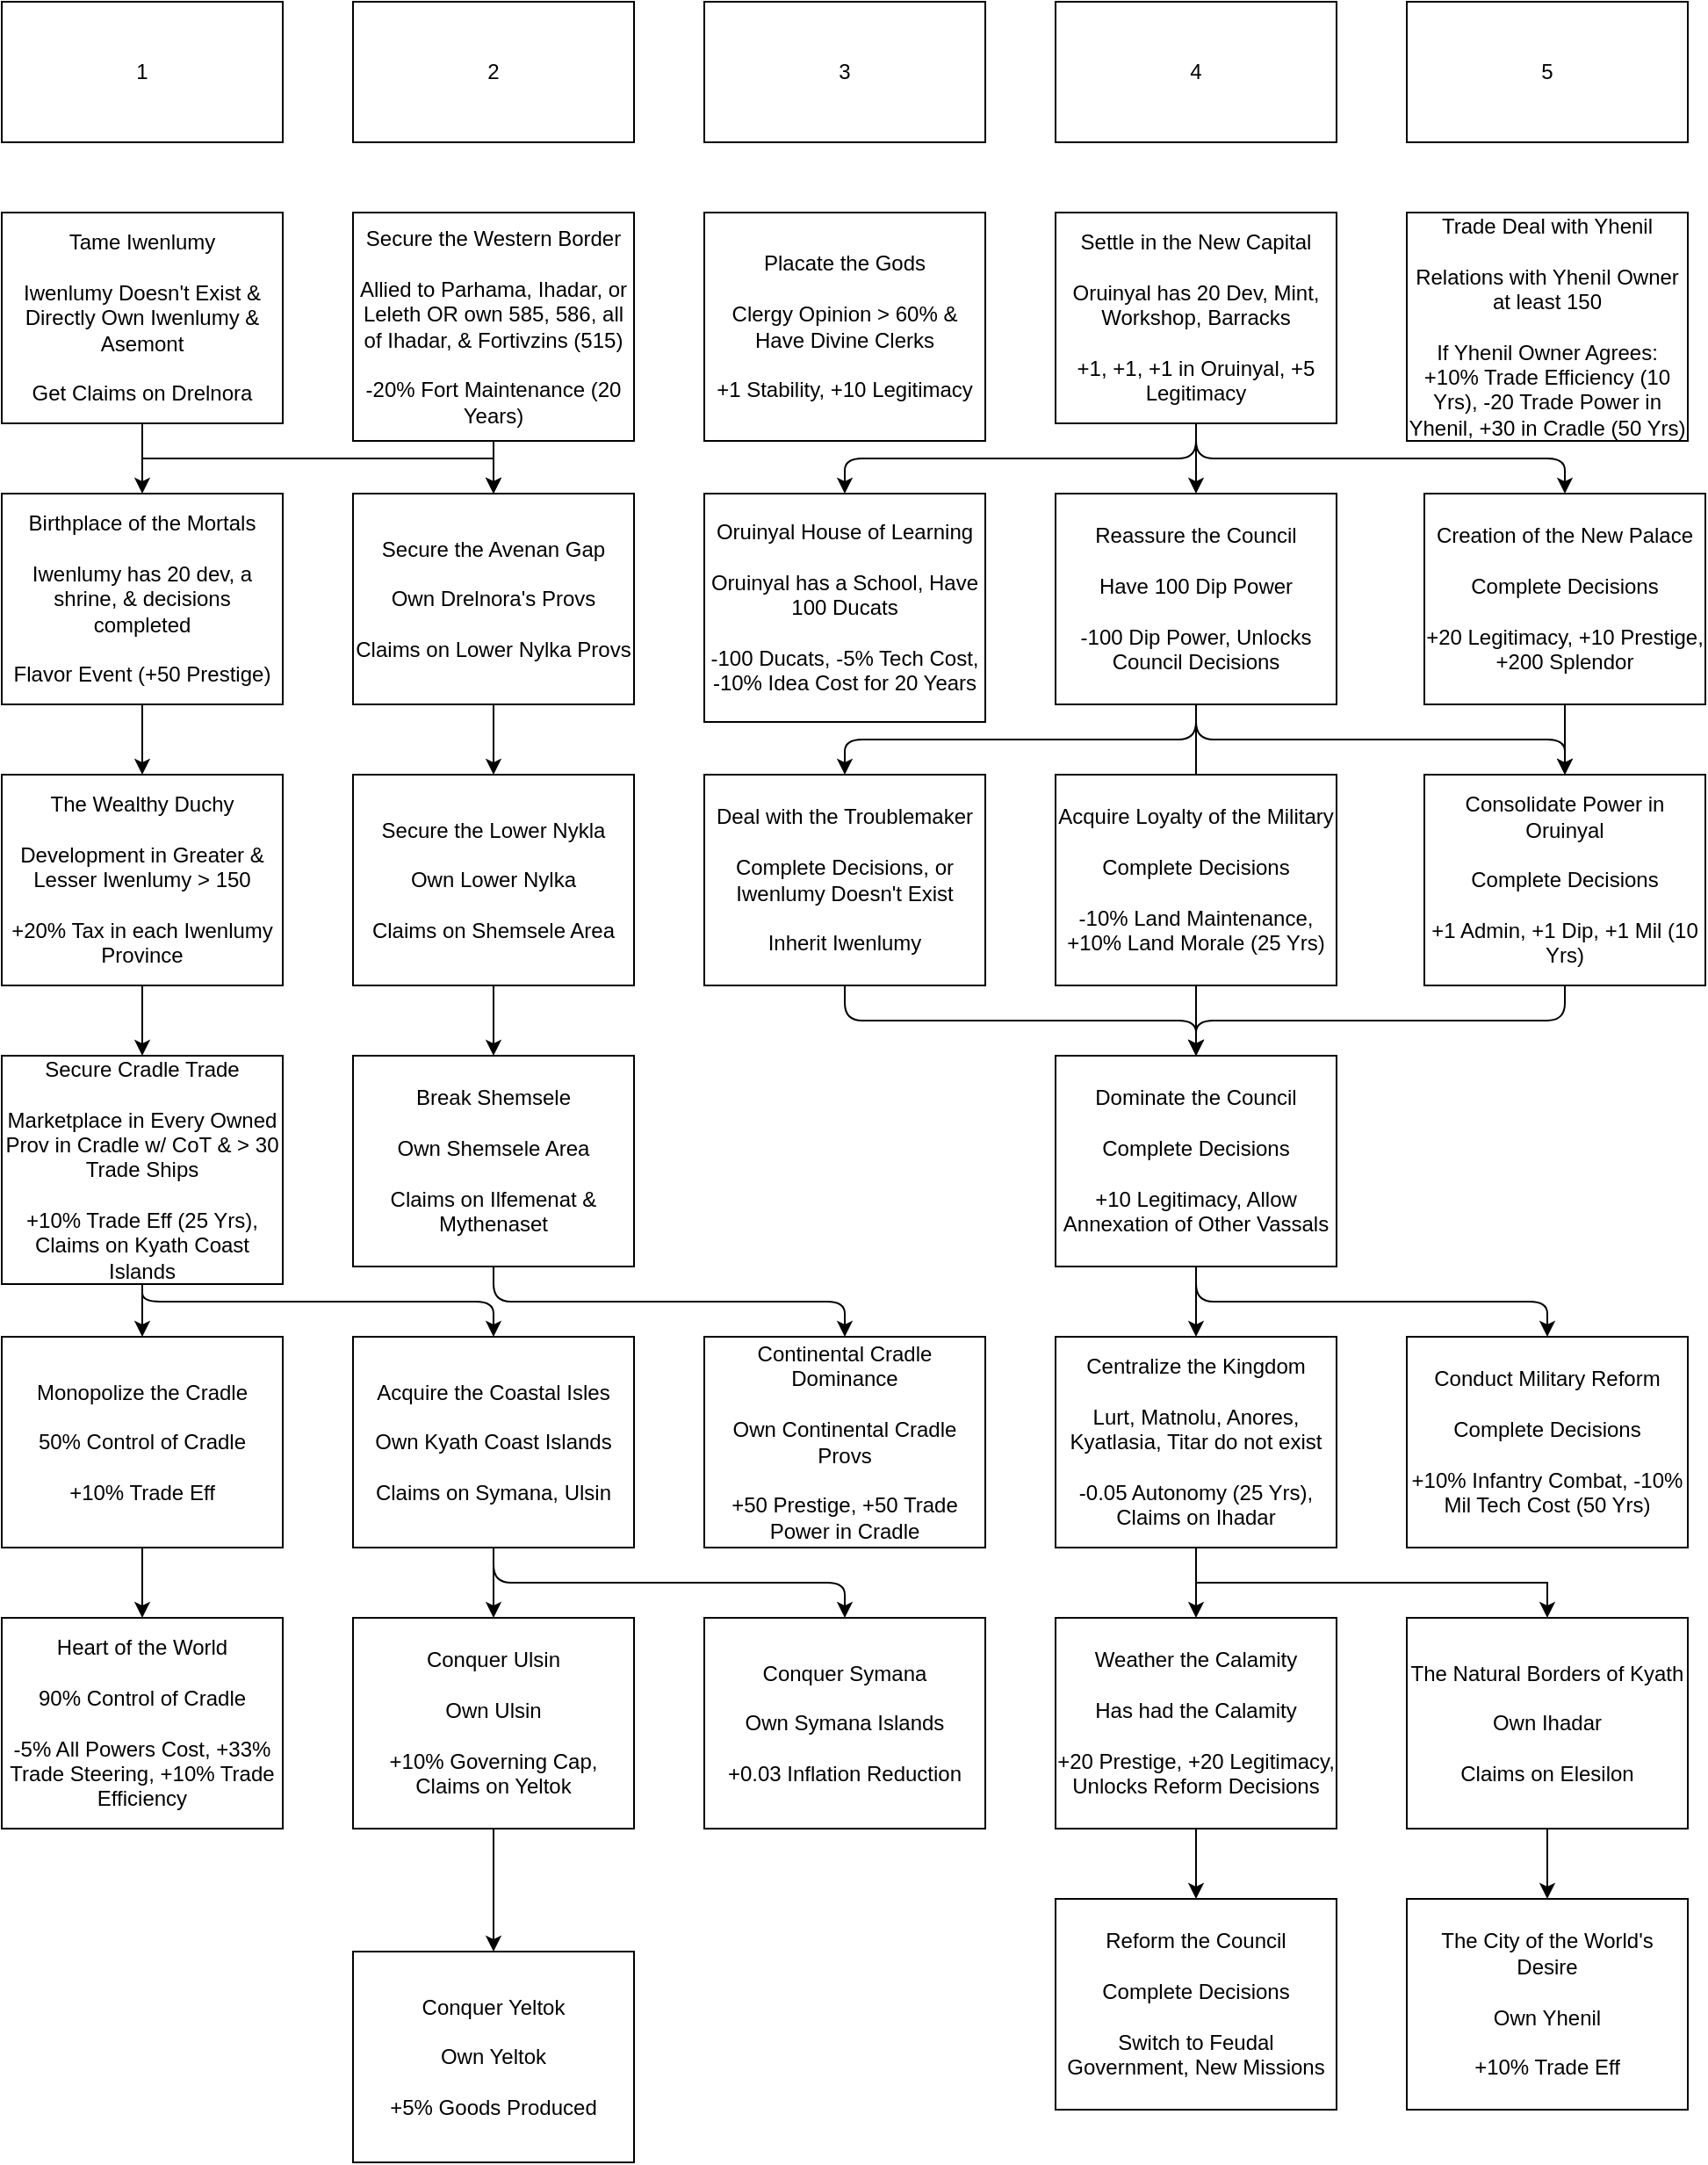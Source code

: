 <mxfile version="19.0.3" type="device"><diagram id="8blluzyVBmD7T7PKfZYE" name="Page-1"><mxGraphModel dx="1185" dy="721" grid="1" gridSize="10" guides="1" tooltips="1" connect="1" arrows="1" fold="1" page="1" pageScale="1" pageWidth="850" pageHeight="1100" math="0" shadow="0"><root><mxCell id="0"/><mxCell id="1" parent="0"/><mxCell id="V4ya80lvYqjHVNn7yHLr-1" value="1" style="rounded=0;whiteSpace=wrap;html=1;" parent="1" vertex="1"><mxGeometry x="40" y="40" width="160" height="80" as="geometry"/></mxCell><mxCell id="V4ya80lvYqjHVNn7yHLr-2" value="2" style="rounded=0;whiteSpace=wrap;html=1;" parent="1" vertex="1"><mxGeometry x="240" y="40" width="160" height="80" as="geometry"/></mxCell><mxCell id="V4ya80lvYqjHVNn7yHLr-3" value="3" style="rounded=0;whiteSpace=wrap;html=1;" parent="1" vertex="1"><mxGeometry x="440" y="40" width="160" height="80" as="geometry"/></mxCell><mxCell id="V4ya80lvYqjHVNn7yHLr-4" value="4" style="rounded=0;whiteSpace=wrap;html=1;" parent="1" vertex="1"><mxGeometry x="640" y="40" width="160" height="80" as="geometry"/></mxCell><mxCell id="V4ya80lvYqjHVNn7yHLr-5" value="5" style="rounded=0;whiteSpace=wrap;html=1;" parent="1" vertex="1"><mxGeometry x="840" y="40" width="160" height="80" as="geometry"/></mxCell><mxCell id="V4ya80lvYqjHVNn7yHLr-84" style="edgeStyle=orthogonalEdgeStyle;rounded=1;orthogonalLoop=1;jettySize=auto;html=1;entryX=0.5;entryY=0;entryDx=0;entryDy=0;fontColor=#FFCCCC;" parent="1" source="V4ya80lvYqjHVNn7yHLr-6" target="V4ya80lvYqjHVNn7yHLr-82" edge="1"><mxGeometry relative="1" as="geometry"><Array as="points"><mxPoint x="720" y="460"/><mxPoint x="520" y="460"/></Array></mxGeometry></mxCell><mxCell id="V4ya80lvYqjHVNn7yHLr-89" style="edgeStyle=orthogonalEdgeStyle;rounded=1;orthogonalLoop=1;jettySize=auto;html=1;entryX=0.5;entryY=0;entryDx=0;entryDy=0;fontColor=#FFCCCC;" parent="1" source="V4ya80lvYqjHVNn7yHLr-6" target="V4ya80lvYqjHVNn7yHLr-88" edge="1"><mxGeometry relative="1" as="geometry"><Array as="points"><mxPoint x="720" y="490"/><mxPoint x="720" y="490"/></Array></mxGeometry></mxCell><mxCell id="V4ya80lvYqjHVNn7yHLr-100" style="edgeStyle=orthogonalEdgeStyle;rounded=1;orthogonalLoop=1;jettySize=auto;html=1;entryX=0.5;entryY=0;entryDx=0;entryDy=0;fontColor=#FFCCCC;" parent="1" source="V4ya80lvYqjHVNn7yHLr-6" target="V4ya80lvYqjHVNn7yHLr-85" edge="1"><mxGeometry relative="1" as="geometry"><Array as="points"><mxPoint x="720" y="460"/><mxPoint x="930" y="460"/></Array></mxGeometry></mxCell><mxCell id="V4ya80lvYqjHVNn7yHLr-6" value="Reassure the Council&lt;br&gt;&lt;br&gt;Have 100 Dip Power&lt;br&gt;&lt;br&gt;-100 Dip Power, Unlocks Council Decisions" style="rounded=0;whiteSpace=wrap;html=1;" parent="1" vertex="1"><mxGeometry x="640" y="320" width="160" height="120" as="geometry"/></mxCell><mxCell id="V4ya80lvYqjHVNn7yHLr-25" style="edgeStyle=orthogonalEdgeStyle;rounded=0;orthogonalLoop=1;jettySize=auto;html=1;entryX=0.5;entryY=0;entryDx=0;entryDy=0;fontColor=#FFCCCC;" parent="1" source="V4ya80lvYqjHVNn7yHLr-7" target="V4ya80lvYqjHVNn7yHLr-10" edge="1"><mxGeometry relative="1" as="geometry"/></mxCell><mxCell id="V4ya80lvYqjHVNn7yHLr-26" style="edgeStyle=orthogonalEdgeStyle;rounded=0;orthogonalLoop=1;jettySize=auto;html=1;fontColor=#FFCCCC;entryX=0.5;entryY=0;entryDx=0;entryDy=0;" parent="1" source="V4ya80lvYqjHVNn7yHLr-7" target="V4ya80lvYqjHVNn7yHLr-8" edge="1"><mxGeometry relative="1" as="geometry"><mxPoint x="340" y="270" as="targetPoint"/><Array as="points"><mxPoint x="120" y="300"/><mxPoint x="320" y="300"/></Array></mxGeometry></mxCell><mxCell id="V4ya80lvYqjHVNn7yHLr-7" value="Tame Iwenlumy&lt;br&gt;&lt;br&gt;Iwenlumy Doesn't Exist &amp;amp; Directly Own Iwenlumy &amp;amp; Asemont&lt;br&gt;&lt;br&gt;Get Claims on Drelnora" style="rounded=0;whiteSpace=wrap;html=1;" parent="1" vertex="1"><mxGeometry x="40" y="160" width="160" height="120" as="geometry"/></mxCell><mxCell id="V4ya80lvYqjHVNn7yHLr-30" style="edgeStyle=orthogonalEdgeStyle;rounded=0;orthogonalLoop=1;jettySize=auto;html=1;fontColor=#FFCCCC;" parent="1" source="V4ya80lvYqjHVNn7yHLr-8" target="V4ya80lvYqjHVNn7yHLr-16" edge="1"><mxGeometry relative="1" as="geometry"/></mxCell><mxCell id="V4ya80lvYqjHVNn7yHLr-8" value="Secure the Avenan Gap&lt;br&gt;&lt;br&gt;Own Drelnora's Provs&lt;br&gt;&lt;br&gt;Claims on Lower Nylka Provs" style="rounded=0;whiteSpace=wrap;html=1;" parent="1" vertex="1"><mxGeometry x="240" y="320" width="160" height="120" as="geometry"/></mxCell><mxCell id="V4ya80lvYqjHVNn7yHLr-93" style="edgeStyle=orthogonalEdgeStyle;rounded=1;orthogonalLoop=1;jettySize=auto;html=1;fontColor=#FFCCCC;" parent="1" source="V4ya80lvYqjHVNn7yHLr-9" target="V4ya80lvYqjHVNn7yHLr-92" edge="1"><mxGeometry relative="1" as="geometry"><Array as="points"><mxPoint x="720" y="780"/><mxPoint x="920" y="780"/></Array></mxGeometry></mxCell><mxCell id="V4ya80lvYqjHVNn7yHLr-94" style="edgeStyle=orthogonalEdgeStyle;rounded=1;orthogonalLoop=1;jettySize=auto;html=1;entryX=0.5;entryY=0;entryDx=0;entryDy=0;fontColor=#FFCCCC;" parent="1" source="V4ya80lvYqjHVNn7yHLr-9" target="V4ya80lvYqjHVNn7yHLr-35" edge="1"><mxGeometry relative="1" as="geometry"/></mxCell><mxCell id="V4ya80lvYqjHVNn7yHLr-9" value="Dominate the Council&lt;br&gt;&lt;br&gt;Complete Decisions&lt;br&gt;&lt;br&gt;+10 Legitimacy, Allow Annexation of Other Vassals" style="rounded=0;whiteSpace=wrap;html=1;" parent="1" vertex="1"><mxGeometry x="640" y="640" width="160" height="120" as="geometry"/></mxCell><mxCell id="V4ya80lvYqjHVNn7yHLr-27" style="edgeStyle=orthogonalEdgeStyle;rounded=0;orthogonalLoop=1;jettySize=auto;html=1;fontColor=#FFCCCC;" parent="1" source="V4ya80lvYqjHVNn7yHLr-10" target="V4ya80lvYqjHVNn7yHLr-11" edge="1"><mxGeometry relative="1" as="geometry"/></mxCell><mxCell id="V4ya80lvYqjHVNn7yHLr-10" value="Birthplace of the Mortals&lt;br&gt;&lt;br&gt;Iwenlumy has 20 dev, a shrine, &amp;amp; decisions completed&lt;br&gt;&lt;br&gt;Flavor Event (+50 Prestige)" style="rounded=0;whiteSpace=wrap;html=1;" parent="1" vertex="1"><mxGeometry x="40" y="320" width="160" height="120" as="geometry"/></mxCell><mxCell id="V4ya80lvYqjHVNn7yHLr-28" style="edgeStyle=orthogonalEdgeStyle;rounded=0;orthogonalLoop=1;jettySize=auto;html=1;entryX=0.5;entryY=0;entryDx=0;entryDy=0;fontColor=#FFCCCC;" parent="1" source="V4ya80lvYqjHVNn7yHLr-11" target="V4ya80lvYqjHVNn7yHLr-17" edge="1"><mxGeometry relative="1" as="geometry"/></mxCell><mxCell id="V4ya80lvYqjHVNn7yHLr-11" value="The Wealthy Duchy&lt;br&gt;&lt;br&gt;Development in Greater &amp;amp; Lesser Iwenlumy &amp;gt; 150&lt;br&gt;&lt;br&gt;+20% Tax in each Iwenlumy Province" style="rounded=0;whiteSpace=wrap;html=1;" parent="1" vertex="1"><mxGeometry x="40" y="480" width="160" height="120" as="geometry"/></mxCell><mxCell id="V4ya80lvYqjHVNn7yHLr-33" style="edgeStyle=orthogonalEdgeStyle;rounded=1;orthogonalLoop=1;jettySize=auto;html=1;entryX=0.5;entryY=0;entryDx=0;entryDy=0;fontColor=#FFCCCC;" parent="1" source="V4ya80lvYqjHVNn7yHLr-15" target="V4ya80lvYqjHVNn7yHLr-22" edge="1"><mxGeometry relative="1" as="geometry"><Array as="points"><mxPoint x="320" y="780"/><mxPoint x="520" y="780"/></Array></mxGeometry></mxCell><mxCell id="V4ya80lvYqjHVNn7yHLr-15" value="Break Shemsele&lt;br&gt;&lt;br&gt;Own Shemsele Area&lt;br&gt;&lt;br&gt;Claims on Ilfemenat &amp;amp; Mythenaset" style="rounded=0;whiteSpace=wrap;html=1;" parent="1" vertex="1"><mxGeometry x="240" y="640" width="160" height="120" as="geometry"/></mxCell><mxCell id="V4ya80lvYqjHVNn7yHLr-29" style="edgeStyle=orthogonalEdgeStyle;rounded=0;orthogonalLoop=1;jettySize=auto;html=1;entryX=0.5;entryY=0;entryDx=0;entryDy=0;fontColor=#FFCCCC;" parent="1" source="V4ya80lvYqjHVNn7yHLr-16" target="V4ya80lvYqjHVNn7yHLr-15" edge="1"><mxGeometry relative="1" as="geometry"/></mxCell><mxCell id="V4ya80lvYqjHVNn7yHLr-16" value="Secure the Lower Nykla&lt;br&gt;&lt;br&gt;Own Lower Nylka&lt;br&gt;&lt;br&gt;Claims on Shemsele Area" style="rounded=0;whiteSpace=wrap;html=1;" parent="1" vertex="1"><mxGeometry x="240" y="480" width="160" height="120" as="geometry"/></mxCell><mxCell id="V4ya80lvYqjHVNn7yHLr-31" style="edgeStyle=orthogonalEdgeStyle;rounded=0;orthogonalLoop=1;jettySize=auto;html=1;entryX=0.5;entryY=0;entryDx=0;entryDy=0;fontColor=#FFCCCC;" parent="1" source="V4ya80lvYqjHVNn7yHLr-17" target="V4ya80lvYqjHVNn7yHLr-23" edge="1"><mxGeometry relative="1" as="geometry"/></mxCell><mxCell id="V4ya80lvYqjHVNn7yHLr-57" style="edgeStyle=orthogonalEdgeStyle;rounded=1;orthogonalLoop=1;jettySize=auto;html=1;entryX=0.5;entryY=0;entryDx=0;entryDy=0;fontColor=#FFCCCC;" parent="1" source="V4ya80lvYqjHVNn7yHLr-17" target="V4ya80lvYqjHVNn7yHLr-54" edge="1"><mxGeometry relative="1" as="geometry"><Array as="points"><mxPoint x="120" y="780"/><mxPoint x="320" y="780"/></Array></mxGeometry></mxCell><mxCell id="V4ya80lvYqjHVNn7yHLr-17" value="Secure Cradle Trade&lt;br&gt;&lt;br&gt;Marketplace in Every Owned Prov in Cradle w/ CoT &amp;amp; &amp;gt; 30 Trade Ships&lt;br&gt;&lt;br&gt;+10% Trade Eff (25 Yrs), Claims on Kyath Coast Islands" style="rounded=0;whiteSpace=wrap;html=1;" parent="1" vertex="1"><mxGeometry x="40" y="640" width="160" height="130" as="geometry"/></mxCell><mxCell id="V4ya80lvYqjHVNn7yHLr-22" value="Continental Cradle Dominance&lt;br&gt;&lt;br&gt;Own Continental Cradle Provs&lt;br&gt;&lt;br&gt;+50 Prestige, +50 Trade Power in Cradle" style="rounded=0;whiteSpace=wrap;html=1;" parent="1" vertex="1"><mxGeometry x="440" y="800" width="160" height="120" as="geometry"/></mxCell><mxCell id="V4ya80lvYqjHVNn7yHLr-32" style="edgeStyle=orthogonalEdgeStyle;rounded=0;orthogonalLoop=1;jettySize=auto;html=1;entryX=0.5;entryY=0;entryDx=0;entryDy=0;fontColor=#FFCCCC;" parent="1" source="V4ya80lvYqjHVNn7yHLr-23" target="V4ya80lvYqjHVNn7yHLr-24" edge="1"><mxGeometry relative="1" as="geometry"/></mxCell><mxCell id="V4ya80lvYqjHVNn7yHLr-23" value="Monopolize the Cradle&lt;br&gt;&lt;br&gt;50% Control of Cradle&lt;br&gt;&lt;br&gt;+10% Trade Eff" style="rounded=0;whiteSpace=wrap;html=1;" parent="1" vertex="1"><mxGeometry x="40" y="800" width="160" height="120" as="geometry"/></mxCell><mxCell id="V4ya80lvYqjHVNn7yHLr-24" value="Heart of the World&lt;br&gt;&lt;br&gt;90% Control of Cradle&lt;br&gt;&lt;br&gt;-5% All Powers Cost, +33% Trade Steering, +10% Trade Efficiency" style="rounded=0;whiteSpace=wrap;html=1;" parent="1" vertex="1"><mxGeometry x="40" y="960" width="160" height="120" as="geometry"/></mxCell><mxCell id="V4ya80lvYqjHVNn7yHLr-52" style="edgeStyle=orthogonalEdgeStyle;rounded=0;orthogonalLoop=1;jettySize=auto;html=1;entryX=0.5;entryY=0;entryDx=0;entryDy=0;fontColor=#FFCCCC;" parent="1" source="V4ya80lvYqjHVNn7yHLr-35" target="V4ya80lvYqjHVNn7yHLr-47" edge="1"><mxGeometry relative="1" as="geometry"><Array as="points"><mxPoint x="720" y="940"/><mxPoint x="920" y="940"/></Array></mxGeometry></mxCell><mxCell id="V4ya80lvYqjHVNn7yHLr-73" style="edgeStyle=orthogonalEdgeStyle;rounded=1;orthogonalLoop=1;jettySize=auto;html=1;entryX=0.5;entryY=0;entryDx=0;entryDy=0;fontColor=#FFCCCC;" parent="1" source="V4ya80lvYqjHVNn7yHLr-35" target="V4ya80lvYqjHVNn7yHLr-71" edge="1"><mxGeometry relative="1" as="geometry"/></mxCell><mxCell id="V4ya80lvYqjHVNn7yHLr-35" value="Centralize the Kingdom&lt;br&gt;&lt;br&gt;Lurt, Matnolu, Anores, Kyatlasia, Titar do not exist&lt;br&gt;&lt;br&gt;-0.05 Autonomy (25 Yrs), Claims on Ihadar" style="rounded=0;whiteSpace=wrap;html=1;" parent="1" vertex="1"><mxGeometry x="640" y="800" width="160" height="120" as="geometry"/></mxCell><mxCell id="V4ya80lvYqjHVNn7yHLr-36" value="Reform the Council&lt;br&gt;&lt;br&gt;Complete Decisions&lt;br&gt;&lt;br&gt;Switch to Feudal Government, New Missions" style="rounded=0;whiteSpace=wrap;html=1;" parent="1" vertex="1"><mxGeometry x="640" y="1120" width="160" height="120" as="geometry"/></mxCell><mxCell id="V4ya80lvYqjHVNn7yHLr-81" style="edgeStyle=orthogonalEdgeStyle;rounded=1;orthogonalLoop=1;jettySize=auto;html=1;entryX=0.5;entryY=0;entryDx=0;entryDy=0;fontColor=#FFCCCC;" parent="1" source="V4ya80lvYqjHVNn7yHLr-45" target="V4ya80lvYqjHVNn7yHLr-6" edge="1"><mxGeometry relative="1" as="geometry"><Array as="points"><mxPoint x="720" y="300"/><mxPoint x="720" y="300"/></Array></mxGeometry></mxCell><mxCell id="V4ya80lvYqjHVNn7yHLr-96" style="edgeStyle=orthogonalEdgeStyle;rounded=1;orthogonalLoop=1;jettySize=auto;html=1;fontColor=#FFCCCC;" parent="1" source="V4ya80lvYqjHVNn7yHLr-45" target="V4ya80lvYqjHVNn7yHLr-95" edge="1"><mxGeometry relative="1" as="geometry"><Array as="points"><mxPoint x="720" y="300"/><mxPoint x="930" y="300"/></Array></mxGeometry></mxCell><mxCell id="2xEH3iGXgsv6COmnBTxx-4" style="edgeStyle=orthogonalEdgeStyle;rounded=1;orthogonalLoop=1;jettySize=auto;html=1;" edge="1" parent="1" source="V4ya80lvYqjHVNn7yHLr-45" target="2xEH3iGXgsv6COmnBTxx-1"><mxGeometry relative="1" as="geometry"><Array as="points"><mxPoint x="720" y="300"/><mxPoint x="520" y="300"/></Array></mxGeometry></mxCell><mxCell id="V4ya80lvYqjHVNn7yHLr-45" value="Settle in the New Capital&lt;br&gt;&lt;br&gt;Oruinyal has 20 Dev, Mint, Workshop, Barracks&lt;br&gt;&lt;br&gt;+1, +1, +1 in Oruinyal, +5 Legitimacy" style="rounded=0;whiteSpace=wrap;html=1;" parent="1" vertex="1"><mxGeometry x="640" y="160" width="160" height="120" as="geometry"/></mxCell><mxCell id="V4ya80lvYqjHVNn7yHLr-69" style="edgeStyle=orthogonalEdgeStyle;rounded=1;orthogonalLoop=1;jettySize=auto;html=1;entryX=0.5;entryY=0;entryDx=0;entryDy=0;fontColor=#FFCCCC;" parent="1" source="V4ya80lvYqjHVNn7yHLr-47" target="V4ya80lvYqjHVNn7yHLr-68" edge="1"><mxGeometry relative="1" as="geometry"/></mxCell><mxCell id="V4ya80lvYqjHVNn7yHLr-47" value="The Natural Borders of Kyath&lt;br&gt;&lt;br&gt;Own Ihadar&lt;br&gt;&lt;br&gt;Claims on Elesilon" style="rounded=0;whiteSpace=wrap;html=1;" parent="1" vertex="1"><mxGeometry x="840" y="960" width="160" height="120" as="geometry"/></mxCell><mxCell id="V4ya80lvYqjHVNn7yHLr-48" value="Trade Deal with Yhenil&lt;br&gt;&lt;br&gt;Relations with Yhenil Owner at least 150&lt;br&gt;&lt;br&gt;If Yhenil Owner Agrees:&lt;br&gt;+10% Trade Efficiency (10 Yrs), -20 Trade Power in Yhenil, +30 in Cradle (50 Yrs)" style="rounded=0;whiteSpace=wrap;html=1;" parent="1" vertex="1"><mxGeometry x="840" y="160" width="160" height="130" as="geometry"/></mxCell><mxCell id="V4ya80lvYqjHVNn7yHLr-62" style="edgeStyle=orthogonalEdgeStyle;rounded=1;orthogonalLoop=1;jettySize=auto;html=1;entryX=0.5;entryY=0;entryDx=0;entryDy=0;fontColor=#FFCCCC;" parent="1" source="V4ya80lvYqjHVNn7yHLr-54" target="V4ya80lvYqjHVNn7yHLr-59" edge="1"><mxGeometry relative="1" as="geometry"><Array as="points"><mxPoint x="320" y="940"/><mxPoint x="520" y="940"/></Array></mxGeometry></mxCell><mxCell id="V4ya80lvYqjHVNn7yHLr-78" style="edgeStyle=orthogonalEdgeStyle;rounded=1;orthogonalLoop=1;jettySize=auto;html=1;entryX=0.5;entryY=0;entryDx=0;entryDy=0;fontColor=#FFCCCC;" parent="1" source="V4ya80lvYqjHVNn7yHLr-54" target="V4ya80lvYqjHVNn7yHLr-60" edge="1"><mxGeometry relative="1" as="geometry"/></mxCell><mxCell id="V4ya80lvYqjHVNn7yHLr-54" value="Acquire the Coastal Isles&lt;br&gt;&lt;br&gt;Own Kyath Coast Islands&lt;br&gt;&lt;br&gt;Claims on Symana, Ulsin" style="rounded=0;whiteSpace=wrap;html=1;" parent="1" vertex="1"><mxGeometry x="240" y="800" width="160" height="120" as="geometry"/></mxCell><mxCell id="V4ya80lvYqjHVNn7yHLr-58" value="Conquer Yeltok&lt;br&gt;&lt;br&gt;Own Yeltok&lt;br&gt;&lt;br&gt;+5% Goods Produced" style="rounded=0;whiteSpace=wrap;html=1;" parent="1" vertex="1"><mxGeometry x="240" y="1150" width="160" height="120" as="geometry"/></mxCell><mxCell id="V4ya80lvYqjHVNn7yHLr-59" value="Conquer Symana&lt;br&gt;&lt;br&gt;Own Symana Islands&lt;br&gt;&lt;br&gt;+0.03 Inflation Reduction" style="rounded=0;whiteSpace=wrap;html=1;" parent="1" vertex="1"><mxGeometry x="440" y="960" width="160" height="120" as="geometry"/></mxCell><mxCell id="V4ya80lvYqjHVNn7yHLr-79" style="edgeStyle=orthogonalEdgeStyle;rounded=1;orthogonalLoop=1;jettySize=auto;html=1;entryX=0.5;entryY=0;entryDx=0;entryDy=0;fontColor=#FFCCCC;" parent="1" source="V4ya80lvYqjHVNn7yHLr-60" target="V4ya80lvYqjHVNn7yHLr-58" edge="1"><mxGeometry relative="1" as="geometry"/></mxCell><mxCell id="V4ya80lvYqjHVNn7yHLr-60" value="Conquer Ulsin&lt;br&gt;&lt;br&gt;Own Ulsin&lt;br&gt;&lt;br&gt;+10% Governing Cap, Claims on Yeltok" style="rounded=0;whiteSpace=wrap;html=1;" parent="1" vertex="1"><mxGeometry x="240" y="960" width="160" height="120" as="geometry"/></mxCell><mxCell id="V4ya80lvYqjHVNn7yHLr-68" value="The City of the World's Desire&lt;br&gt;&lt;br&gt;Own Yhenil&lt;br&gt;&lt;br&gt;+10% Trade Eff" style="rounded=0;whiteSpace=wrap;html=1;" parent="1" vertex="1"><mxGeometry x="840" y="1120" width="160" height="120" as="geometry"/></mxCell><mxCell id="V4ya80lvYqjHVNn7yHLr-72" style="edgeStyle=orthogonalEdgeStyle;rounded=1;orthogonalLoop=1;jettySize=auto;html=1;entryX=0.5;entryY=0;entryDx=0;entryDy=0;fontColor=#FFCCCC;" parent="1" source="V4ya80lvYqjHVNn7yHLr-71" target="V4ya80lvYqjHVNn7yHLr-36" edge="1"><mxGeometry relative="1" as="geometry"/></mxCell><mxCell id="V4ya80lvYqjHVNn7yHLr-71" value="Weather the Calamity&lt;br&gt;&lt;br&gt;Has had the Calamity&lt;br&gt;&lt;br&gt;+20 Prestige, +20 Legitimacy, Unlocks Reform Decisions" style="rounded=0;whiteSpace=wrap;html=1;" parent="1" vertex="1"><mxGeometry x="640" y="960" width="160" height="120" as="geometry"/></mxCell><mxCell id="V4ya80lvYqjHVNn7yHLr-83" style="edgeStyle=orthogonalEdgeStyle;rounded=1;orthogonalLoop=1;jettySize=auto;html=1;fontColor=#FFCCCC;" parent="1" source="V4ya80lvYqjHVNn7yHLr-82" target="V4ya80lvYqjHVNn7yHLr-9" edge="1"><mxGeometry relative="1" as="geometry"><Array as="points"><mxPoint x="520" y="620"/><mxPoint x="720" y="620"/></Array></mxGeometry></mxCell><mxCell id="V4ya80lvYqjHVNn7yHLr-82" value="Deal with the Troublemaker&lt;br&gt;&lt;br&gt;Complete Decisions, or Iwenlumy Doesn't Exist&lt;br&gt;&lt;br&gt;Inherit Iwenlumy" style="rounded=0;whiteSpace=wrap;html=1;" parent="1" vertex="1"><mxGeometry x="440" y="480" width="160" height="120" as="geometry"/></mxCell><mxCell id="V4ya80lvYqjHVNn7yHLr-102" style="edgeStyle=orthogonalEdgeStyle;rounded=1;orthogonalLoop=1;jettySize=auto;html=1;entryX=0.5;entryY=0;entryDx=0;entryDy=0;fontColor=#FFCCCC;" parent="1" source="V4ya80lvYqjHVNn7yHLr-85" target="V4ya80lvYqjHVNn7yHLr-9" edge="1"><mxGeometry relative="1" as="geometry"><Array as="points"><mxPoint x="930" y="620"/><mxPoint x="720" y="620"/></Array></mxGeometry></mxCell><mxCell id="V4ya80lvYqjHVNn7yHLr-85" value="Consolidate Power in Oruinyal&lt;br&gt;&lt;br&gt;Complete Decisions&lt;br&gt;&lt;br&gt;+1 Admin, +1 Dip, +1 Mil (10 Yrs)" style="rounded=0;whiteSpace=wrap;html=1;" parent="1" vertex="1"><mxGeometry x="850" y="480" width="160" height="120" as="geometry"/></mxCell><mxCell id="V4ya80lvYqjHVNn7yHLr-90" style="edgeStyle=orthogonalEdgeStyle;rounded=1;orthogonalLoop=1;jettySize=auto;html=1;fontColor=#FFCCCC;" parent="1" source="V4ya80lvYqjHVNn7yHLr-88" target="V4ya80lvYqjHVNn7yHLr-9" edge="1"><mxGeometry relative="1" as="geometry"><Array as="points"><mxPoint x="720" y="610"/><mxPoint x="720" y="610"/></Array></mxGeometry></mxCell><mxCell id="V4ya80lvYqjHVNn7yHLr-92" value="Conduct Military Reform&lt;br&gt;&lt;br&gt;Complete Decisions&lt;br&gt;&lt;br&gt;+10% Infantry Combat, -10% Mil Tech Cost (50 Yrs)" style="rounded=0;whiteSpace=wrap;html=1;" parent="1" vertex="1"><mxGeometry x="840" y="800" width="160" height="120" as="geometry"/></mxCell><mxCell id="V4ya80lvYqjHVNn7yHLr-101" style="edgeStyle=orthogonalEdgeStyle;rounded=1;orthogonalLoop=1;jettySize=auto;html=1;fontColor=#FFCCCC;" parent="1" source="V4ya80lvYqjHVNn7yHLr-95" edge="1"><mxGeometry relative="1" as="geometry"><mxPoint x="930" y="480" as="targetPoint"/></mxGeometry></mxCell><mxCell id="V4ya80lvYqjHVNn7yHLr-95" value="Creation of the New Palace&lt;br&gt;&lt;br&gt;Complete Decisions&lt;br&gt;&lt;br&gt;+20 Legitimacy, +10 Prestige, +200 Splendor" style="rounded=0;whiteSpace=wrap;html=1;" parent="1" vertex="1"><mxGeometry x="850" y="320" width="160" height="120" as="geometry"/></mxCell><mxCell id="V4ya80lvYqjHVNn7yHLr-88" value="Acquire Loyalty of the Military&lt;br&gt;&lt;br&gt;Complete Decisions&lt;br&gt;&lt;br&gt;-10% Land Maintenance, +10% Land Morale (25 Yrs)" style="rounded=0;whiteSpace=wrap;html=1;" parent="1" vertex="1"><mxGeometry x="640" y="480" width="160" height="120" as="geometry"/></mxCell><mxCell id="IWEMivX2Ghto30k1ToHE-1" value="Placate the Gods&lt;br&gt;&lt;br&gt;Clergy Opinion &amp;gt; 60% &amp;amp; Have Divine Clerks&lt;br&gt;&lt;br&gt;+1 Stability, +10 Legitimacy" style="rounded=0;whiteSpace=wrap;html=1;" parent="1" vertex="1"><mxGeometry x="440" y="160" width="160" height="130" as="geometry"/></mxCell><mxCell id="2xEH3iGXgsv6COmnBTxx-1" value="Oruinyal House of Learning&lt;br&gt;&lt;br&gt;Oruinyal has a School, Have 100 Ducats&lt;br&gt;&lt;br&gt;-100 Ducats, -5% Tech Cost, -10% Idea Cost for 20 Years" style="rounded=0;whiteSpace=wrap;html=1;" vertex="1" parent="1"><mxGeometry x="440" y="320" width="160" height="130" as="geometry"/></mxCell><mxCell id="2xEH3iGXgsv6COmnBTxx-7" style="edgeStyle=orthogonalEdgeStyle;rounded=1;orthogonalLoop=1;jettySize=auto;html=1;" edge="1" parent="1" source="2xEH3iGXgsv6COmnBTxx-6" target="V4ya80lvYqjHVNn7yHLr-8"><mxGeometry relative="1" as="geometry"/></mxCell><mxCell id="2xEH3iGXgsv6COmnBTxx-6" value="Secure the Western Border&lt;br&gt;&lt;br&gt;Allied to Parhama, Ihadar, or Leleth OR own 585, 586, all of Ihadar, &amp;amp; Fortivzins (515)&lt;br&gt;&lt;br&gt;-20% Fort Maintenance (20 Years)" style="rounded=0;whiteSpace=wrap;html=1;" vertex="1" parent="1"><mxGeometry x="240" y="160" width="160" height="130" as="geometry"/></mxCell></root></mxGraphModel></diagram></mxfile>